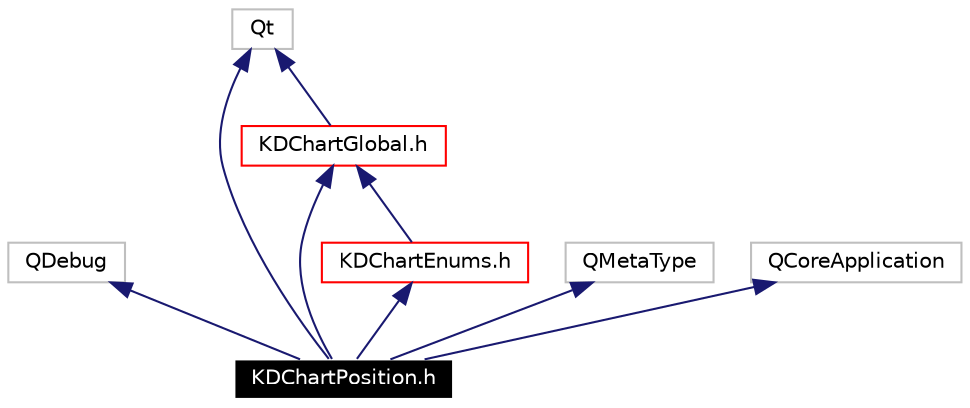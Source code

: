digraph G
{
  edge [fontname="Helvetica",fontsize=10,labelfontname="Helvetica",labelfontsize=10];
  node [fontname="Helvetica",fontsize=10,shape=record];
  Node2719 [label="KDChartPosition.h",height=0.2,width=0.4,color="white", fillcolor="black", style="filled" fontcolor="white"];
  Node2720 -> Node2719 [dir=back,color="midnightblue",fontsize=10,style="solid",fontname="Helvetica"];
  Node2720 [label="QDebug",height=0.2,width=0.4,color="grey75"];
  Node2721 -> Node2719 [dir=back,color="midnightblue",fontsize=10,style="solid",fontname="Helvetica"];
  Node2721 [label="Qt",height=0.2,width=0.4,color="grey75"];
  Node2722 -> Node2719 [dir=back,color="midnightblue",fontsize=10,style="solid",fontname="Helvetica"];
  Node2722 [label="QMetaType",height=0.2,width=0.4,color="grey75"];
  Node2723 -> Node2719 [dir=back,color="midnightblue",fontsize=10,style="solid",fontname="Helvetica"];
  Node2723 [label="QCoreApplication",height=0.2,width=0.4,color="grey75"];
  Node2724 -> Node2719 [dir=back,color="midnightblue",fontsize=10,style="solid",fontname="Helvetica"];
  Node2724 [label="KDChartGlobal.h",height=0.2,width=0.4,color="red",URL="$_k_d_chart_global_8h.html"];
  Node2721 -> Node2724 [dir=back,color="midnightblue",fontsize=10,style="solid",fontname="Helvetica"];
  Node2729 -> Node2719 [dir=back,color="midnightblue",fontsize=10,style="solid",fontname="Helvetica"];
  Node2729 [label="KDChartEnums.h",height=0.2,width=0.4,color="red",URL="$_k_d_chart_enums_8h.html"];
  Node2724 -> Node2729 [dir=back,color="midnightblue",fontsize=10,style="solid",fontname="Helvetica"];
}
